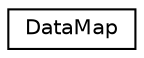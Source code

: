 digraph "Graphical Class Hierarchy"
{
  edge [fontname="Helvetica",fontsize="10",labelfontname="Helvetica",labelfontsize="10"];
  node [fontname="Helvetica",fontsize="10",shape=record];
  rankdir="LR";
  Node0 [label="DataMap",height=0.2,width=0.4,color="black", fillcolor="white", style="filled",URL="$classDataMap.html"];
}
